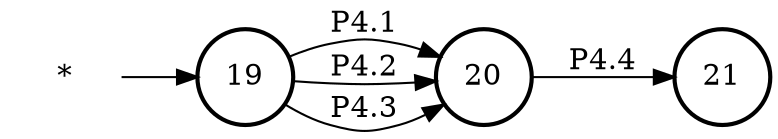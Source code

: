 digraph grafo_inicial {
	rankdir = LR;
	"*" [shape=plaintext]
	node [shape = circle style=bold];
	"*" -> 19;
	19 -> 20 [label = "P4.1"];
	19 -> 20 [label = "P4.2"];
	19 -> 20 [label = "P4.3"];
	20 -> 21 [label = "P4.4"];
}
